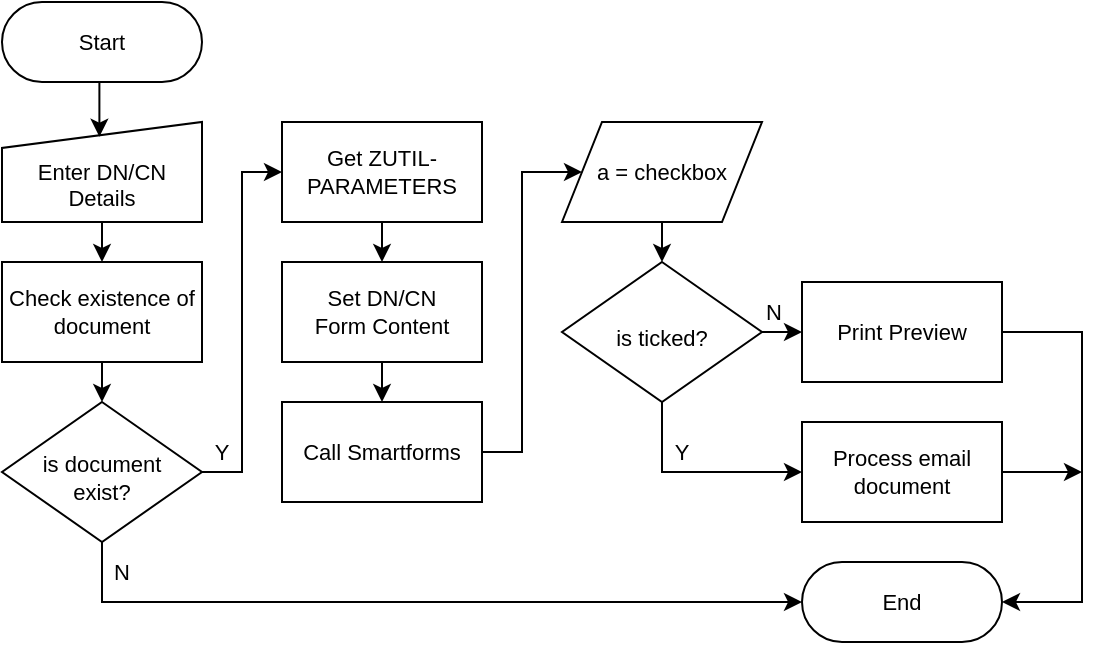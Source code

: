 <mxfile version="21.8.2" type="github">
  <diagram name="Page-1" id="GpKCAONWT9SoZUdcuYqW">
    <mxGraphModel dx="786" dy="477" grid="1" gridSize="10" guides="1" tooltips="1" connect="1" arrows="1" fold="1" page="1" pageScale="1" pageWidth="1169" pageHeight="827" math="0" shadow="0">
      <root>
        <mxCell id="0" />
        <mxCell id="1" parent="0" />
        <mxCell id="IXkQS51dhNDDlwIHm5RX-1" value="Start" style="html=1;dashed=0;whiteSpace=wrap;shape=mxgraph.dfd.start;fontSize=11;" parent="1" vertex="1">
          <mxGeometry x="80" y="40" width="100" height="40" as="geometry" />
        </mxCell>
        <mxCell id="DLQRkzcLhCSeiLudwZVo-8" style="edgeStyle=orthogonalEdgeStyle;rounded=0;orthogonalLoop=1;jettySize=auto;html=1;exitX=0.5;exitY=1;exitDx=0;exitDy=0;entryX=0.5;entryY=0;entryDx=0;entryDy=0;" edge="1" parent="1" source="DLQRkzcLhCSeiLudwZVo-1" target="DLQRkzcLhCSeiLudwZVo-2">
          <mxGeometry relative="1" as="geometry" />
        </mxCell>
        <mxCell id="DLQRkzcLhCSeiLudwZVo-1" value="&lt;br&gt;Enter DN/CN Details" style="shape=manualInput;whiteSpace=wrap;html=1;fontSize=11;size=13;" vertex="1" parent="1">
          <mxGeometry x="80" y="100" width="100" height="50" as="geometry" />
        </mxCell>
        <mxCell id="DLQRkzcLhCSeiLudwZVo-9" style="edgeStyle=orthogonalEdgeStyle;rounded=0;orthogonalLoop=1;jettySize=auto;html=1;exitX=0.5;exitY=1;exitDx=0;exitDy=0;entryX=0.5;entryY=0;entryDx=0;entryDy=0;" edge="1" parent="1" source="DLQRkzcLhCSeiLudwZVo-2" target="DLQRkzcLhCSeiLudwZVo-3">
          <mxGeometry relative="1" as="geometry" />
        </mxCell>
        <mxCell id="DLQRkzcLhCSeiLudwZVo-2" value="Check existence of document" style="whiteSpace=wrap;html=1;strokeWidth=1;fontSize=11;" vertex="1" parent="1">
          <mxGeometry x="80" y="170" width="100" height="50" as="geometry" />
        </mxCell>
        <mxCell id="DLQRkzcLhCSeiLudwZVo-10" style="edgeStyle=orthogonalEdgeStyle;rounded=0;orthogonalLoop=1;jettySize=auto;html=1;exitX=1;exitY=0.5;exitDx=0;exitDy=0;entryX=0;entryY=0.5;entryDx=0;entryDy=0;" edge="1" parent="1" source="DLQRkzcLhCSeiLudwZVo-3" target="DLQRkzcLhCSeiLudwZVo-4">
          <mxGeometry relative="1" as="geometry" />
        </mxCell>
        <mxCell id="DLQRkzcLhCSeiLudwZVo-3" value="is document&lt;br&gt;exist?" style="rhombus;whiteSpace=wrap;html=1;strokeWidth=1;fontSize=11;spacingTop=5;" vertex="1" parent="1">
          <mxGeometry x="80" y="240" width="100" height="70" as="geometry" />
        </mxCell>
        <mxCell id="DLQRkzcLhCSeiLudwZVo-11" style="edgeStyle=orthogonalEdgeStyle;rounded=0;orthogonalLoop=1;jettySize=auto;html=1;exitX=0.5;exitY=1;exitDx=0;exitDy=0;entryX=0.5;entryY=0;entryDx=0;entryDy=0;" edge="1" parent="1" source="DLQRkzcLhCSeiLudwZVo-4" target="DLQRkzcLhCSeiLudwZVo-5">
          <mxGeometry relative="1" as="geometry" />
        </mxCell>
        <mxCell id="DLQRkzcLhCSeiLudwZVo-4" value="Get ZUTIL-PARAMETERS" style="whiteSpace=wrap;html=1;strokeWidth=1;fontSize=11;" vertex="1" parent="1">
          <mxGeometry x="220" y="100" width="100" height="50" as="geometry" />
        </mxCell>
        <mxCell id="DLQRkzcLhCSeiLudwZVo-12" style="edgeStyle=orthogonalEdgeStyle;rounded=0;orthogonalLoop=1;jettySize=auto;html=1;exitX=0.5;exitY=1;exitDx=0;exitDy=0;entryX=0.5;entryY=0;entryDx=0;entryDy=0;" edge="1" parent="1" source="DLQRkzcLhCSeiLudwZVo-5" target="DLQRkzcLhCSeiLudwZVo-6">
          <mxGeometry relative="1" as="geometry" />
        </mxCell>
        <mxCell id="DLQRkzcLhCSeiLudwZVo-5" value="Set DN/CN &lt;br&gt;Form Content" style="whiteSpace=wrap;html=1;strokeWidth=1;fontSize=11;" vertex="1" parent="1">
          <mxGeometry x="220" y="170" width="100" height="50" as="geometry" />
        </mxCell>
        <mxCell id="DLQRkzcLhCSeiLudwZVo-17" style="edgeStyle=orthogonalEdgeStyle;rounded=0;orthogonalLoop=1;jettySize=auto;html=1;exitX=1;exitY=0.5;exitDx=0;exitDy=0;entryX=0;entryY=0.5;entryDx=0;entryDy=0;" edge="1" parent="1" source="DLQRkzcLhCSeiLudwZVo-6" target="DLQRkzcLhCSeiLudwZVo-15">
          <mxGeometry relative="1" as="geometry">
            <Array as="points">
              <mxPoint x="340" y="265" />
              <mxPoint x="340" y="125" />
            </Array>
          </mxGeometry>
        </mxCell>
        <mxCell id="DLQRkzcLhCSeiLudwZVo-6" value="Call Smartforms" style="whiteSpace=wrap;html=1;strokeWidth=1;fontSize=11;" vertex="1" parent="1">
          <mxGeometry x="220" y="240" width="100" height="50" as="geometry" />
        </mxCell>
        <mxCell id="DLQRkzcLhCSeiLudwZVo-7" style="edgeStyle=orthogonalEdgeStyle;rounded=0;orthogonalLoop=1;jettySize=auto;html=1;exitX=0.5;exitY=0.5;exitDx=0;exitDy=20;exitPerimeter=0;entryX=0.487;entryY=0.147;entryDx=0;entryDy=0;entryPerimeter=0;" edge="1" parent="1" source="IXkQS51dhNDDlwIHm5RX-1" target="DLQRkzcLhCSeiLudwZVo-1">
          <mxGeometry relative="1" as="geometry" />
        </mxCell>
        <mxCell id="DLQRkzcLhCSeiLudwZVo-18" style="edgeStyle=orthogonalEdgeStyle;rounded=0;orthogonalLoop=1;jettySize=auto;html=1;exitX=0.5;exitY=1;exitDx=0;exitDy=0;entryX=0.5;entryY=0;entryDx=0;entryDy=0;" edge="1" parent="1" source="DLQRkzcLhCSeiLudwZVo-15" target="DLQRkzcLhCSeiLudwZVo-16">
          <mxGeometry relative="1" as="geometry" />
        </mxCell>
        <mxCell id="DLQRkzcLhCSeiLudwZVo-15" value="a = checkbox" style="shape=parallelogram;perimeter=parallelogramPerimeter;whiteSpace=wrap;html=1;fixedSize=1;fontSize=11;" vertex="1" parent="1">
          <mxGeometry x="360" y="100" width="100" height="50" as="geometry" />
        </mxCell>
        <mxCell id="DLQRkzcLhCSeiLudwZVo-22" style="edgeStyle=orthogonalEdgeStyle;rounded=0;orthogonalLoop=1;jettySize=auto;html=1;exitX=1;exitY=0.5;exitDx=0;exitDy=0;entryX=0;entryY=0.5;entryDx=0;entryDy=0;" edge="1" parent="1" source="DLQRkzcLhCSeiLudwZVo-16" target="DLQRkzcLhCSeiLudwZVo-21">
          <mxGeometry relative="1" as="geometry" />
        </mxCell>
        <mxCell id="DLQRkzcLhCSeiLudwZVo-27" style="edgeStyle=orthogonalEdgeStyle;rounded=0;orthogonalLoop=1;jettySize=auto;html=1;exitX=0.5;exitY=1;exitDx=0;exitDy=0;entryX=0;entryY=0.5;entryDx=0;entryDy=0;" edge="1" parent="1" source="DLQRkzcLhCSeiLudwZVo-16" target="DLQRkzcLhCSeiLudwZVo-19">
          <mxGeometry relative="1" as="geometry" />
        </mxCell>
        <mxCell id="DLQRkzcLhCSeiLudwZVo-16" value="is ticked?" style="rhombus;whiteSpace=wrap;html=1;strokeWidth=1;fontSize=11;spacingTop=5;" vertex="1" parent="1">
          <mxGeometry x="360" y="170" width="100" height="70" as="geometry" />
        </mxCell>
        <mxCell id="DLQRkzcLhCSeiLudwZVo-29" style="edgeStyle=orthogonalEdgeStyle;rounded=0;orthogonalLoop=1;jettySize=auto;html=1;exitX=1;exitY=0.5;exitDx=0;exitDy=0;" edge="1" parent="1" source="DLQRkzcLhCSeiLudwZVo-19">
          <mxGeometry relative="1" as="geometry">
            <mxPoint x="620" y="275" as="targetPoint" />
          </mxGeometry>
        </mxCell>
        <mxCell id="DLQRkzcLhCSeiLudwZVo-19" value="Process email document" style="whiteSpace=wrap;html=1;strokeWidth=1;fontSize=11;" vertex="1" parent="1">
          <mxGeometry x="480" y="250" width="100" height="50" as="geometry" />
        </mxCell>
        <mxCell id="DLQRkzcLhCSeiLudwZVo-21" value="Print Preview" style="whiteSpace=wrap;html=1;strokeWidth=1;fontSize=11;" vertex="1" parent="1">
          <mxGeometry x="480" y="180" width="100" height="50" as="geometry" />
        </mxCell>
        <mxCell id="DLQRkzcLhCSeiLudwZVo-23" value="End" style="html=1;dashed=0;whiteSpace=wrap;shape=mxgraph.dfd.start;fontSize=11;" vertex="1" parent="1">
          <mxGeometry x="480" y="320" width="100" height="40" as="geometry" />
        </mxCell>
        <mxCell id="DLQRkzcLhCSeiLudwZVo-24" style="edgeStyle=orthogonalEdgeStyle;rounded=0;orthogonalLoop=1;jettySize=auto;html=1;exitX=0.5;exitY=1;exitDx=0;exitDy=0;entryX=0;entryY=0.5;entryDx=0;entryDy=0;entryPerimeter=0;" edge="1" parent="1" source="DLQRkzcLhCSeiLudwZVo-3" target="DLQRkzcLhCSeiLudwZVo-23">
          <mxGeometry relative="1" as="geometry" />
        </mxCell>
        <mxCell id="DLQRkzcLhCSeiLudwZVo-28" style="edgeStyle=orthogonalEdgeStyle;rounded=0;orthogonalLoop=1;jettySize=auto;html=1;exitX=1;exitY=0.5;exitDx=0;exitDy=0;entryX=1;entryY=0.5;entryDx=0;entryDy=0;entryPerimeter=0;" edge="1" parent="1" source="DLQRkzcLhCSeiLudwZVo-21" target="DLQRkzcLhCSeiLudwZVo-23">
          <mxGeometry relative="1" as="geometry">
            <Array as="points">
              <mxPoint x="620" y="205" />
              <mxPoint x="620" y="340" />
            </Array>
          </mxGeometry>
        </mxCell>
        <mxCell id="DLQRkzcLhCSeiLudwZVo-30" value="N" style="text;strokeColor=none;align=center;fillColor=none;html=1;verticalAlign=middle;whiteSpace=wrap;rounded=0;fontSize=11;" vertex="1" parent="1">
          <mxGeometry x="110" y="310" width="60" height="30" as="geometry" />
        </mxCell>
        <mxCell id="DLQRkzcLhCSeiLudwZVo-32" value="Y" style="text;strokeColor=none;align=center;fillColor=none;html=1;verticalAlign=middle;whiteSpace=wrap;rounded=0;fontSize=11;" vertex="1" parent="1">
          <mxGeometry x="160" y="250" width="60" height="30" as="geometry" />
        </mxCell>
        <mxCell id="DLQRkzcLhCSeiLudwZVo-33" value="Y" style="text;strokeColor=none;align=center;fillColor=none;html=1;verticalAlign=middle;whiteSpace=wrap;rounded=0;fontSize=11;" vertex="1" parent="1">
          <mxGeometry x="390" y="250" width="60" height="30" as="geometry" />
        </mxCell>
        <mxCell id="DLQRkzcLhCSeiLudwZVo-34" value="N" style="text;strokeColor=none;align=center;fillColor=none;html=1;verticalAlign=middle;whiteSpace=wrap;rounded=0;fontSize=11;" vertex="1" parent="1">
          <mxGeometry x="436" y="180" width="60" height="30" as="geometry" />
        </mxCell>
      </root>
    </mxGraphModel>
  </diagram>
</mxfile>
